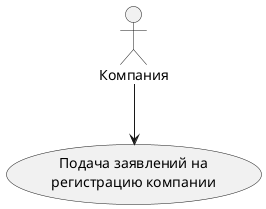 @startuml
'https://plantuml.com/use-case-diagram

:Компания: as Company
(Подача заявлений на\nрегистрацию компании) as CompanyTask

Company -->CompanyTask

@enduml